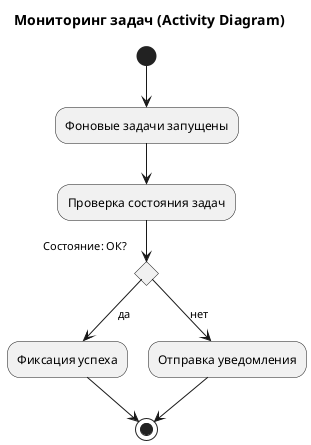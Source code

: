@startuml
title Мониторинг задач (Activity Diagram)

(*) --> "Фоновые задачи запущены"
--> "Проверка состояния задач"
--> if "Состояние: ОК?" then
      -->[да] "Фиксация успеха"
      --> (*)
    else
      -->[нет] "Отправка уведомления"
      --> (*)
    endif
@enduml 
